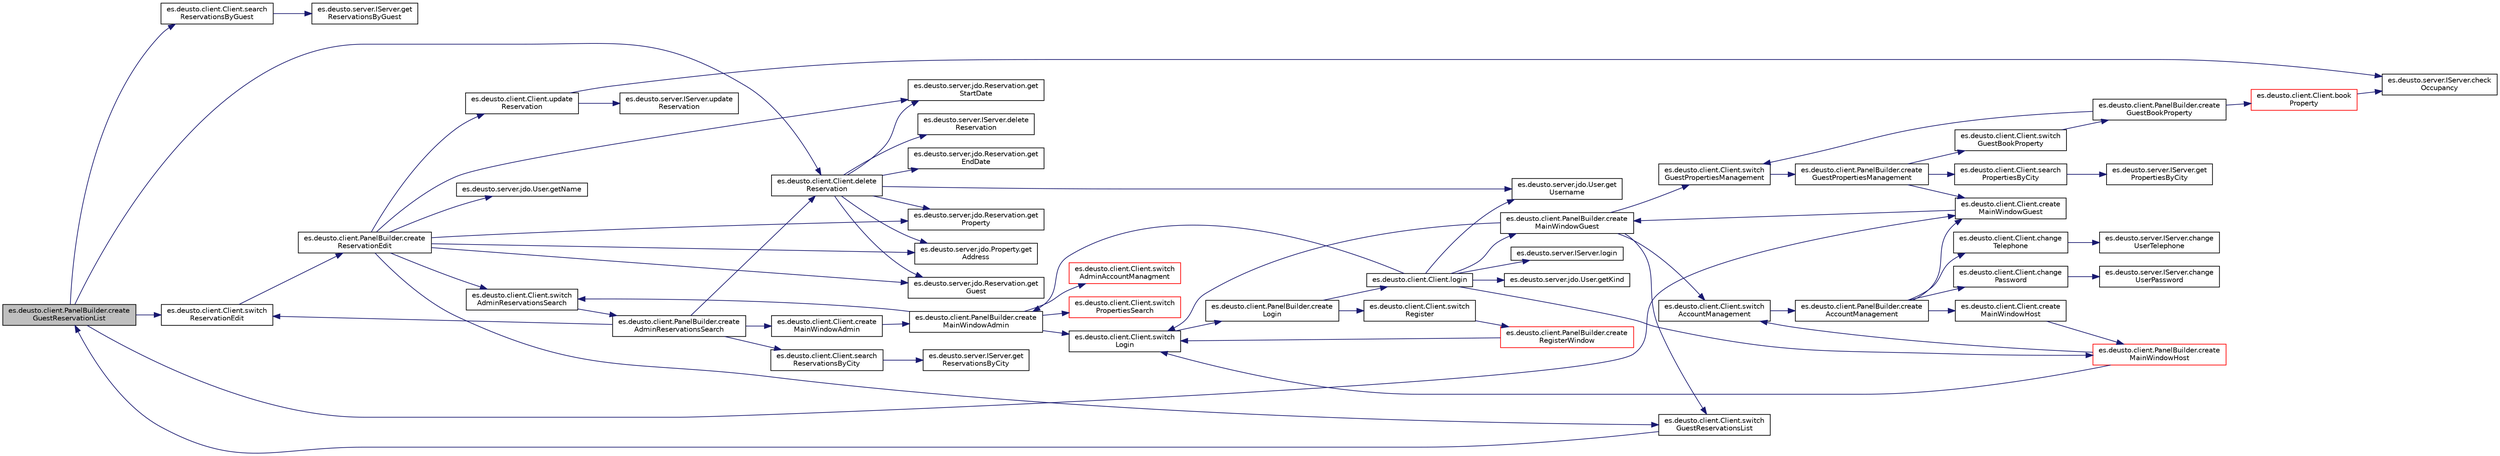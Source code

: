 digraph "es.deusto.client.PanelBuilder.createGuestReservationList"
{
 // LATEX_PDF_SIZE
  edge [fontname="Helvetica",fontsize="10",labelfontname="Helvetica",labelfontsize="10"];
  node [fontname="Helvetica",fontsize="10",shape=record];
  rankdir="LR";
  Node744 [label="es.deusto.client.PanelBuilder.create\lGuestReservationList",height=0.2,width=0.4,color="black", fillcolor="grey75", style="filled", fontcolor="black",tooltip=" "];
  Node744 -> Node745 [color="midnightblue",fontsize="10",style="solid",fontname="Helvetica"];
  Node745 [label="es.deusto.client.Client.search\lReservationsByGuest",height=0.2,width=0.4,color="black", fillcolor="white", style="filled",URL="$classes_1_1deusto_1_1client_1_1_client.html#a15eb47a39952fc424ab92620ed8f544c",tooltip=" "];
  Node745 -> Node746 [color="midnightblue",fontsize="10",style="solid",fontname="Helvetica"];
  Node746 [label="es.deusto.server.IServer.get\lReservationsByGuest",height=0.2,width=0.4,color="black", fillcolor="white", style="filled",URL="$interfacees_1_1deusto_1_1server_1_1_i_server.html#a21f866c368fc268a18c33408f693d665",tooltip=" "];
  Node744 -> Node747 [color="midnightblue",fontsize="10",style="solid",fontname="Helvetica"];
  Node747 [label="es.deusto.client.Client.delete\lReservation",height=0.2,width=0.4,color="black", fillcolor="white", style="filled",URL="$classes_1_1deusto_1_1client_1_1_client.html#a4cc2595986dac153bfdca8c59fcffdf7",tooltip=" "];
  Node747 -> Node748 [color="midnightblue",fontsize="10",style="solid",fontname="Helvetica"];
  Node748 [label="es.deusto.server.IServer.delete\lReservation",height=0.2,width=0.4,color="black", fillcolor="white", style="filled",URL="$interfacees_1_1deusto_1_1server_1_1_i_server.html#aa2fa87abed70500d4debb14aefe2580d",tooltip=" "];
  Node747 -> Node749 [color="midnightblue",fontsize="10",style="solid",fontname="Helvetica"];
  Node749 [label="es.deusto.server.jdo.Reservation.get\lProperty",height=0.2,width=0.4,color="black", fillcolor="white", style="filled",URL="$classes_1_1deusto_1_1server_1_1jdo_1_1_reservation.html#ad6ba1913be0e45a818ca41e036019def",tooltip=" "];
  Node747 -> Node750 [color="midnightblue",fontsize="10",style="solid",fontname="Helvetica"];
  Node750 [label="es.deusto.server.jdo.Property.get\lAddress",height=0.2,width=0.4,color="black", fillcolor="white", style="filled",URL="$classes_1_1deusto_1_1server_1_1jdo_1_1_property.html#a4a9554abeb32ae08e921626a37957743",tooltip=" "];
  Node747 -> Node751 [color="midnightblue",fontsize="10",style="solid",fontname="Helvetica"];
  Node751 [label="es.deusto.server.jdo.Reservation.get\lGuest",height=0.2,width=0.4,color="black", fillcolor="white", style="filled",URL="$classes_1_1deusto_1_1server_1_1jdo_1_1_reservation.html#af9f20413df2d9da577f3411ac7496f86",tooltip=" "];
  Node747 -> Node752 [color="midnightblue",fontsize="10",style="solid",fontname="Helvetica"];
  Node752 [label="es.deusto.server.jdo.User.get\lUsername",height=0.2,width=0.4,color="black", fillcolor="white", style="filled",URL="$classes_1_1deusto_1_1server_1_1jdo_1_1_user.html#a40c65b004382179a33a463bcbb950dd3",tooltip=" "];
  Node747 -> Node753 [color="midnightblue",fontsize="10",style="solid",fontname="Helvetica"];
  Node753 [label="es.deusto.server.jdo.Reservation.get\lStartDate",height=0.2,width=0.4,color="black", fillcolor="white", style="filled",URL="$classes_1_1deusto_1_1server_1_1jdo_1_1_reservation.html#ac14e287d27d6de58711ae33704fbb256",tooltip=" "];
  Node747 -> Node754 [color="midnightblue",fontsize="10",style="solid",fontname="Helvetica"];
  Node754 [label="es.deusto.server.jdo.Reservation.get\lEndDate",height=0.2,width=0.4,color="black", fillcolor="white", style="filled",URL="$classes_1_1deusto_1_1server_1_1jdo_1_1_reservation.html#a88ce1e14be519e38eafc9b7c2a7f48d3",tooltip=" "];
  Node744 -> Node755 [color="midnightblue",fontsize="10",style="solid",fontname="Helvetica"];
  Node755 [label="es.deusto.client.Client.switch\lReservationEdit",height=0.2,width=0.4,color="black", fillcolor="white", style="filled",URL="$classes_1_1deusto_1_1client_1_1_client.html#a0f4f5c060e44c9d9d6ed08b652612b13",tooltip=" "];
  Node755 -> Node756 [color="midnightblue",fontsize="10",style="solid",fontname="Helvetica"];
  Node756 [label="es.deusto.client.PanelBuilder.create\lReservationEdit",height=0.2,width=0.4,color="black", fillcolor="white", style="filled",URL="$classes_1_1deusto_1_1client_1_1_panel_builder.html#a7c3b05bd40288bf45dc318f9f26a0377",tooltip=" "];
  Node756 -> Node749 [color="midnightblue",fontsize="10",style="solid",fontname="Helvetica"];
  Node756 -> Node750 [color="midnightblue",fontsize="10",style="solid",fontname="Helvetica"];
  Node756 -> Node751 [color="midnightblue",fontsize="10",style="solid",fontname="Helvetica"];
  Node756 -> Node757 [color="midnightblue",fontsize="10",style="solid",fontname="Helvetica"];
  Node757 [label="es.deusto.server.jdo.User.getName",height=0.2,width=0.4,color="black", fillcolor="white", style="filled",URL="$classes_1_1deusto_1_1server_1_1jdo_1_1_user.html#ae241c2d5fbef940165041c82dc00edad",tooltip=" "];
  Node756 -> Node758 [color="midnightblue",fontsize="10",style="solid",fontname="Helvetica"];
  Node758 [label="es.deusto.client.Client.switch\lAdminReservationsSearch",height=0.2,width=0.4,color="black", fillcolor="white", style="filled",URL="$classes_1_1deusto_1_1client_1_1_client.html#a64110a92c5026cc2c23c1989d86164fd",tooltip=" "];
  Node758 -> Node759 [color="midnightblue",fontsize="10",style="solid",fontname="Helvetica"];
  Node759 [label="es.deusto.client.PanelBuilder.create\lAdminReservationsSearch",height=0.2,width=0.4,color="black", fillcolor="white", style="filled",URL="$classes_1_1deusto_1_1client_1_1_panel_builder.html#adc074dabcf7a18b43dc6d71df8f58963",tooltip=" "];
  Node759 -> Node760 [color="midnightblue",fontsize="10",style="solid",fontname="Helvetica"];
  Node760 [label="es.deusto.client.Client.search\lReservationsByCity",height=0.2,width=0.4,color="black", fillcolor="white", style="filled",URL="$classes_1_1deusto_1_1client_1_1_client.html#a39ca9b32f2ad0be9882ff2e839052d3c",tooltip=" "];
  Node760 -> Node761 [color="midnightblue",fontsize="10",style="solid",fontname="Helvetica"];
  Node761 [label="es.deusto.server.IServer.get\lReservationsByCity",height=0.2,width=0.4,color="black", fillcolor="white", style="filled",URL="$interfacees_1_1deusto_1_1server_1_1_i_server.html#a280b8bd856e215ec5a68743c93e19453",tooltip=" "];
  Node759 -> Node747 [color="midnightblue",fontsize="10",style="solid",fontname="Helvetica"];
  Node759 -> Node755 [color="midnightblue",fontsize="10",style="solid",fontname="Helvetica"];
  Node759 -> Node762 [color="midnightblue",fontsize="10",style="solid",fontname="Helvetica"];
  Node762 [label="es.deusto.client.Client.create\lMainWindowAdmin",height=0.2,width=0.4,color="black", fillcolor="white", style="filled",URL="$classes_1_1deusto_1_1client_1_1_client.html#a1628f28a7a5758510ccb6a4d1fa697a9",tooltip=" "];
  Node762 -> Node763 [color="midnightblue",fontsize="10",style="solid",fontname="Helvetica"];
  Node763 [label="es.deusto.client.PanelBuilder.create\lMainWindowAdmin",height=0.2,width=0.4,color="black", fillcolor="white", style="filled",URL="$classes_1_1deusto_1_1client_1_1_panel_builder.html#a32b7942177958f07263535d6d255556b",tooltip=" "];
  Node763 -> Node764 [color="midnightblue",fontsize="10",style="solid",fontname="Helvetica"];
  Node764 [label="es.deusto.client.Client.switch\lPropertiesSearch",height=0.2,width=0.4,color="red", fillcolor="white", style="filled",URL="$classes_1_1deusto_1_1client_1_1_client.html#af87b7fcbe691ef0a31dbc6849a037415",tooltip=" "];
  Node763 -> Node815 [color="midnightblue",fontsize="10",style="solid",fontname="Helvetica"];
  Node815 [label="es.deusto.client.Client.switch\lAdminAccountManagment",height=0.2,width=0.4,color="red", fillcolor="white", style="filled",URL="$classes_1_1deusto_1_1client_1_1_client.html#a2f806363c591a46a42ca419df7ce4ef0",tooltip=" "];
  Node763 -> Node758 [color="midnightblue",fontsize="10",style="solid",fontname="Helvetica"];
  Node763 -> Node798 [color="midnightblue",fontsize="10",style="solid",fontname="Helvetica"];
  Node798 [label="es.deusto.client.Client.switch\lLogin",height=0.2,width=0.4,color="black", fillcolor="white", style="filled",URL="$classes_1_1deusto_1_1client_1_1_client.html#a3649bfd0f4c5465aa12412473082b4a7",tooltip=" "];
  Node798 -> Node799 [color="midnightblue",fontsize="10",style="solid",fontname="Helvetica"];
  Node799 [label="es.deusto.client.PanelBuilder.create\lLogin",height=0.2,width=0.4,color="black", fillcolor="white", style="filled",URL="$classes_1_1deusto_1_1client_1_1_panel_builder.html#a1922794e0ef78f689031499da33f495b",tooltip=" "];
  Node799 -> Node800 [color="midnightblue",fontsize="10",style="solid",fontname="Helvetica"];
  Node800 [label="es.deusto.client.Client.login",height=0.2,width=0.4,color="black", fillcolor="white", style="filled",URL="$classes_1_1deusto_1_1client_1_1_client.html#a5c063d0b51ad320c92aa4d2525d67249",tooltip=" "];
  Node800 -> Node801 [color="midnightblue",fontsize="10",style="solid",fontname="Helvetica"];
  Node801 [label="es.deusto.server.IServer.login",height=0.2,width=0.4,color="black", fillcolor="white", style="filled",URL="$interfacees_1_1deusto_1_1server_1_1_i_server.html#aa89ccd6b34a4dd2bfbd0890b6e5f415b",tooltip=" "];
  Node800 -> Node802 [color="midnightblue",fontsize="10",style="solid",fontname="Helvetica"];
  Node802 [label="es.deusto.server.jdo.User.getKind",height=0.2,width=0.4,color="black", fillcolor="white", style="filled",URL="$classes_1_1deusto_1_1server_1_1jdo_1_1_user.html#a2b769384f6af11b3364933e0843944ed",tooltip=" "];
  Node800 -> Node763 [color="midnightblue",fontsize="10",style="solid",fontname="Helvetica"];
  Node800 -> Node752 [color="midnightblue",fontsize="10",style="solid",fontname="Helvetica"];
  Node800 -> Node785 [color="midnightblue",fontsize="10",style="solid",fontname="Helvetica"];
  Node785 [label="es.deusto.client.PanelBuilder.create\lMainWindowHost",height=0.2,width=0.4,color="red", fillcolor="white", style="filled",URL="$classes_1_1deusto_1_1client_1_1_panel_builder.html#a0d8f1d6c73010786f5b1765fdc490e4b",tooltip=" "];
  Node785 -> Node786 [color="midnightblue",fontsize="10",style="solid",fontname="Helvetica"];
  Node786 [label="es.deusto.client.Client.switch\lAccountManagement",height=0.2,width=0.4,color="black", fillcolor="white", style="filled",URL="$classes_1_1deusto_1_1client_1_1_client.html#af82d1b484aaaa288d5e6efc2723fa9bd",tooltip=" "];
  Node786 -> Node787 [color="midnightblue",fontsize="10",style="solid",fontname="Helvetica"];
  Node787 [label="es.deusto.client.PanelBuilder.create\lAccountManagement",height=0.2,width=0.4,color="black", fillcolor="white", style="filled",URL="$classes_1_1deusto_1_1client_1_1_panel_builder.html#aa51d5dd53cd9147ffc99d4b9c5c3026d",tooltip=" "];
  Node787 -> Node788 [color="midnightblue",fontsize="10",style="solid",fontname="Helvetica"];
  Node788 [label="es.deusto.client.Client.create\lMainWindowGuest",height=0.2,width=0.4,color="black", fillcolor="white", style="filled",URL="$classes_1_1deusto_1_1client_1_1_client.html#ade35c639554c770d3c2494e98c8ecb5c",tooltip=" "];
  Node788 -> Node789 [color="midnightblue",fontsize="10",style="solid",fontname="Helvetica"];
  Node789 [label="es.deusto.client.PanelBuilder.create\lMainWindowGuest",height=0.2,width=0.4,color="black", fillcolor="white", style="filled",URL="$classes_1_1deusto_1_1client_1_1_panel_builder.html#a8969744356db218b0c7ec2131856433d",tooltip=" "];
  Node789 -> Node790 [color="midnightblue",fontsize="10",style="solid",fontname="Helvetica"];
  Node790 [label="es.deusto.client.Client.switch\lGuestPropertiesManagement",height=0.2,width=0.4,color="black", fillcolor="white", style="filled",URL="$classes_1_1deusto_1_1client_1_1_client.html#afd4978131a2d9f94f8a65f4fc2641235",tooltip=" "];
  Node790 -> Node791 [color="midnightblue",fontsize="10",style="solid",fontname="Helvetica"];
  Node791 [label="es.deusto.client.PanelBuilder.create\lGuestPropertiesManagement",height=0.2,width=0.4,color="black", fillcolor="white", style="filled",URL="$classes_1_1deusto_1_1client_1_1_panel_builder.html#a25c2bcc9184c1c014c9daf5d81b89728",tooltip=" "];
  Node791 -> Node766 [color="midnightblue",fontsize="10",style="solid",fontname="Helvetica"];
  Node766 [label="es.deusto.client.Client.search\lPropertiesByCity",height=0.2,width=0.4,color="black", fillcolor="white", style="filled",URL="$classes_1_1deusto_1_1client_1_1_client.html#a2d9b5c673ef56bd5662e8dd4a66d9fc6",tooltip=" "];
  Node766 -> Node767 [color="midnightblue",fontsize="10",style="solid",fontname="Helvetica"];
  Node767 [label="es.deusto.server.IServer.get\lPropertiesByCity",height=0.2,width=0.4,color="black", fillcolor="white", style="filled",URL="$interfacees_1_1deusto_1_1server_1_1_i_server.html#a0790432014b61ed1a65b70c8065f3112",tooltip=" "];
  Node791 -> Node792 [color="midnightblue",fontsize="10",style="solid",fontname="Helvetica"];
  Node792 [label="es.deusto.client.Client.switch\lGuestBookProperty",height=0.2,width=0.4,color="black", fillcolor="white", style="filled",URL="$classes_1_1deusto_1_1client_1_1_client.html#a9f7d7f1006b6b5da7c8fab120b127521",tooltip=" "];
  Node792 -> Node793 [color="midnightblue",fontsize="10",style="solid",fontname="Helvetica"];
  Node793 [label="es.deusto.client.PanelBuilder.create\lGuestBookProperty",height=0.2,width=0.4,color="black", fillcolor="white", style="filled",URL="$classes_1_1deusto_1_1client_1_1_panel_builder.html#a0d6ae6821b7f28f9fffb0d570d6524af",tooltip=" "];
  Node793 -> Node790 [color="midnightblue",fontsize="10",style="solid",fontname="Helvetica"];
  Node793 -> Node794 [color="midnightblue",fontsize="10",style="solid",fontname="Helvetica"];
  Node794 [label="es.deusto.client.Client.book\lProperty",height=0.2,width=0.4,color="red", fillcolor="white", style="filled",URL="$classes_1_1deusto_1_1client_1_1_client.html#a692ed6b982cb75a8ca8842ccb388fd07",tooltip=" "];
  Node794 -> Node795 [color="midnightblue",fontsize="10",style="solid",fontname="Helvetica"];
  Node795 [label="es.deusto.server.IServer.check\lOccupancy",height=0.2,width=0.4,color="black", fillcolor="white", style="filled",URL="$interfacees_1_1deusto_1_1server_1_1_i_server.html#ab35ccae2e60c045856735dd2fce4813f",tooltip=" "];
  Node791 -> Node788 [color="midnightblue",fontsize="10",style="solid",fontname="Helvetica"];
  Node789 -> Node786 [color="midnightblue",fontsize="10",style="solid",fontname="Helvetica"];
  Node789 -> Node797 [color="midnightblue",fontsize="10",style="solid",fontname="Helvetica"];
  Node797 [label="es.deusto.client.Client.switch\lGuestReservationsList",height=0.2,width=0.4,color="black", fillcolor="white", style="filled",URL="$classes_1_1deusto_1_1client_1_1_client.html#abe4b00051f82e6fcf26c236b711cdf15",tooltip=" "];
  Node797 -> Node744 [color="midnightblue",fontsize="10",style="solid",fontname="Helvetica"];
  Node789 -> Node798 [color="midnightblue",fontsize="10",style="solid",fontname="Helvetica"];
  Node787 -> Node784 [color="midnightblue",fontsize="10",style="solid",fontname="Helvetica"];
  Node784 [label="es.deusto.client.Client.create\lMainWindowHost",height=0.2,width=0.4,color="black", fillcolor="white", style="filled",URL="$classes_1_1deusto_1_1client_1_1_client.html#afd0e78bff5570acbd1f8b06893d3a078",tooltip=" "];
  Node784 -> Node785 [color="midnightblue",fontsize="10",style="solid",fontname="Helvetica"];
  Node787 -> Node808 [color="midnightblue",fontsize="10",style="solid",fontname="Helvetica"];
  Node808 [label="es.deusto.client.Client.change\lPassword",height=0.2,width=0.4,color="black", fillcolor="white", style="filled",URL="$classes_1_1deusto_1_1client_1_1_client.html#a7740d0de7d7660d4fe79b77e7b8e97a4",tooltip=" "];
  Node808 -> Node809 [color="midnightblue",fontsize="10",style="solid",fontname="Helvetica"];
  Node809 [label="es.deusto.server.IServer.change\lUserPassword",height=0.2,width=0.4,color="black", fillcolor="white", style="filled",URL="$interfacees_1_1deusto_1_1server_1_1_i_server.html#a16bc081b87078110542578ffb7943fe4",tooltip=" "];
  Node787 -> Node810 [color="midnightblue",fontsize="10",style="solid",fontname="Helvetica"];
  Node810 [label="es.deusto.client.Client.change\lTelephone",height=0.2,width=0.4,color="black", fillcolor="white", style="filled",URL="$classes_1_1deusto_1_1client_1_1_client.html#a6b96887d5043449dbb447031ab8c7c78",tooltip=" "];
  Node810 -> Node811 [color="midnightblue",fontsize="10",style="solid",fontname="Helvetica"];
  Node811 [label="es.deusto.server.IServer.change\lUserTelephone",height=0.2,width=0.4,color="black", fillcolor="white", style="filled",URL="$interfacees_1_1deusto_1_1server_1_1_i_server.html#adb55ca52a8379492ff95680e8ac55019",tooltip=" "];
  Node785 -> Node798 [color="midnightblue",fontsize="10",style="solid",fontname="Helvetica"];
  Node800 -> Node789 [color="midnightblue",fontsize="10",style="solid",fontname="Helvetica"];
  Node799 -> Node803 [color="midnightblue",fontsize="10",style="solid",fontname="Helvetica"];
  Node803 [label="es.deusto.client.Client.switch\lRegister",height=0.2,width=0.4,color="black", fillcolor="white", style="filled",URL="$classes_1_1deusto_1_1client_1_1_client.html#a4d905b598ea8ff38f06e9a12b81dcab2",tooltip=" "];
  Node803 -> Node804 [color="midnightblue",fontsize="10",style="solid",fontname="Helvetica"];
  Node804 [label="es.deusto.client.PanelBuilder.create\lRegisterWindow",height=0.2,width=0.4,color="red", fillcolor="white", style="filled",URL="$classes_1_1deusto_1_1client_1_1_panel_builder.html#abb0748521d51c1dcdcdd548f487ef72b",tooltip=" "];
  Node804 -> Node798 [color="midnightblue",fontsize="10",style="solid",fontname="Helvetica"];
  Node756 -> Node797 [color="midnightblue",fontsize="10",style="solid",fontname="Helvetica"];
  Node756 -> Node830 [color="midnightblue",fontsize="10",style="solid",fontname="Helvetica"];
  Node830 [label="es.deusto.client.Client.update\lReservation",height=0.2,width=0.4,color="black", fillcolor="white", style="filled",URL="$classes_1_1deusto_1_1client_1_1_client.html#ac781efe66a63d8f6395b696a314c493b",tooltip=" "];
  Node830 -> Node795 [color="midnightblue",fontsize="10",style="solid",fontname="Helvetica"];
  Node830 -> Node831 [color="midnightblue",fontsize="10",style="solid",fontname="Helvetica"];
  Node831 [label="es.deusto.server.IServer.update\lReservation",height=0.2,width=0.4,color="black", fillcolor="white", style="filled",URL="$interfacees_1_1deusto_1_1server_1_1_i_server.html#afdd6b7239496e39042c6f8feeacd7ec2",tooltip=" "];
  Node756 -> Node753 [color="midnightblue",fontsize="10",style="solid",fontname="Helvetica"];
  Node744 -> Node788 [color="midnightblue",fontsize="10",style="solid",fontname="Helvetica"];
}
